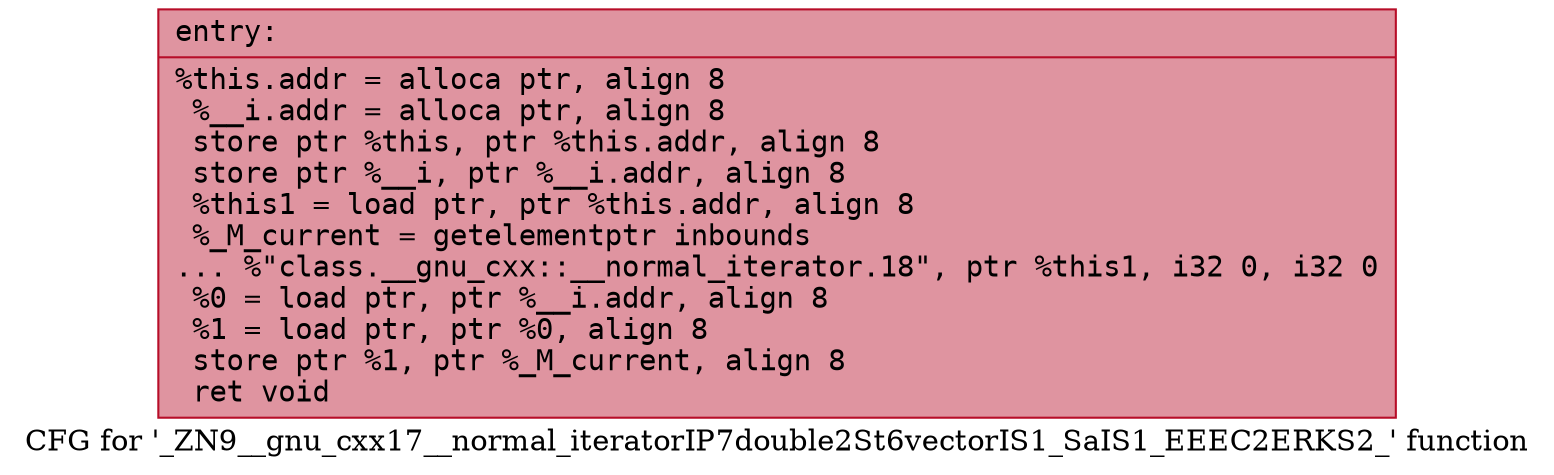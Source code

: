 digraph "CFG for '_ZN9__gnu_cxx17__normal_iteratorIP7double2St6vectorIS1_SaIS1_EEEC2ERKS2_' function" {
	label="CFG for '_ZN9__gnu_cxx17__normal_iteratorIP7double2St6vectorIS1_SaIS1_EEEC2ERKS2_' function";

	Node0x55799251e450 [shape=record,color="#b70d28ff", style=filled, fillcolor="#b70d2870" fontname="Courier",label="{entry:\l|  %this.addr = alloca ptr, align 8\l  %__i.addr = alloca ptr, align 8\l  store ptr %this, ptr %this.addr, align 8\l  store ptr %__i, ptr %__i.addr, align 8\l  %this1 = load ptr, ptr %this.addr, align 8\l  %_M_current = getelementptr inbounds\l... %\"class.__gnu_cxx::__normal_iterator.18\", ptr %this1, i32 0, i32 0\l  %0 = load ptr, ptr %__i.addr, align 8\l  %1 = load ptr, ptr %0, align 8\l  store ptr %1, ptr %_M_current, align 8\l  ret void\l}"];
}
